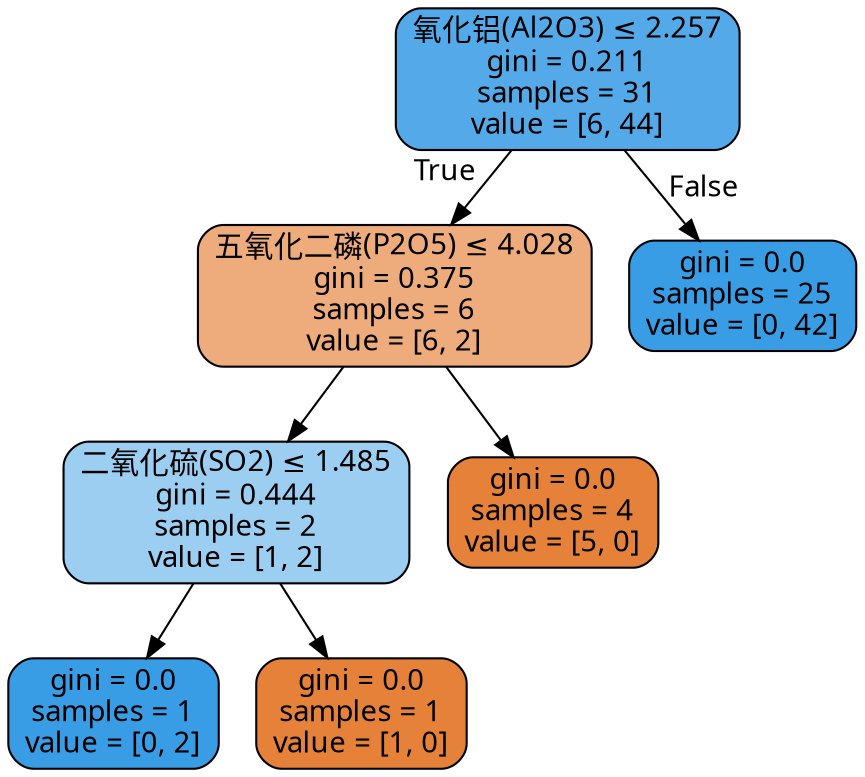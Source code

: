 digraph Tree {
node [shape=box, style="filled, rounded", color="black", fontname="DengXian"] ;
edge [fontname="DengXian"] ;
0 [label=<氧化铝(Al2O3) &le; 2.257<br/>gini = 0.211<br/>samples = 31<br/>value = [6, 44]>, fillcolor="#54aae9"] ;
1 [label=<五氧化二磷(P2O5) &le; 4.028<br/>gini = 0.375<br/>samples = 6<br/>value = [6, 2]>, fillcolor="#eeab7b"] ;
0 -> 1 [labeldistance=2.5, labelangle=45, headlabel="True"] ;
2 [label=<二氧化硫(SO2) &le; 1.485<br/>gini = 0.444<br/>samples = 2<br/>value = [1, 2]>, fillcolor="#9ccef2"] ;
1 -> 2 ;
3 [label=<gini = 0.0<br/>samples = 1<br/>value = [0, 2]>, fillcolor="#399de5"] ;
2 -> 3 ;
4 [label=<gini = 0.0<br/>samples = 1<br/>value = [1, 0]>, fillcolor="#e58139"] ;
2 -> 4 ;
5 [label=<gini = 0.0<br/>samples = 4<br/>value = [5, 0]>, fillcolor="#e58139"] ;
1 -> 5 ;
6 [label=<gini = 0.0<br/>samples = 25<br/>value = [0, 42]>, fillcolor="#399de5"] ;
0 -> 6 [labeldistance=2.5, labelangle=-45, headlabel="False"] ;
}